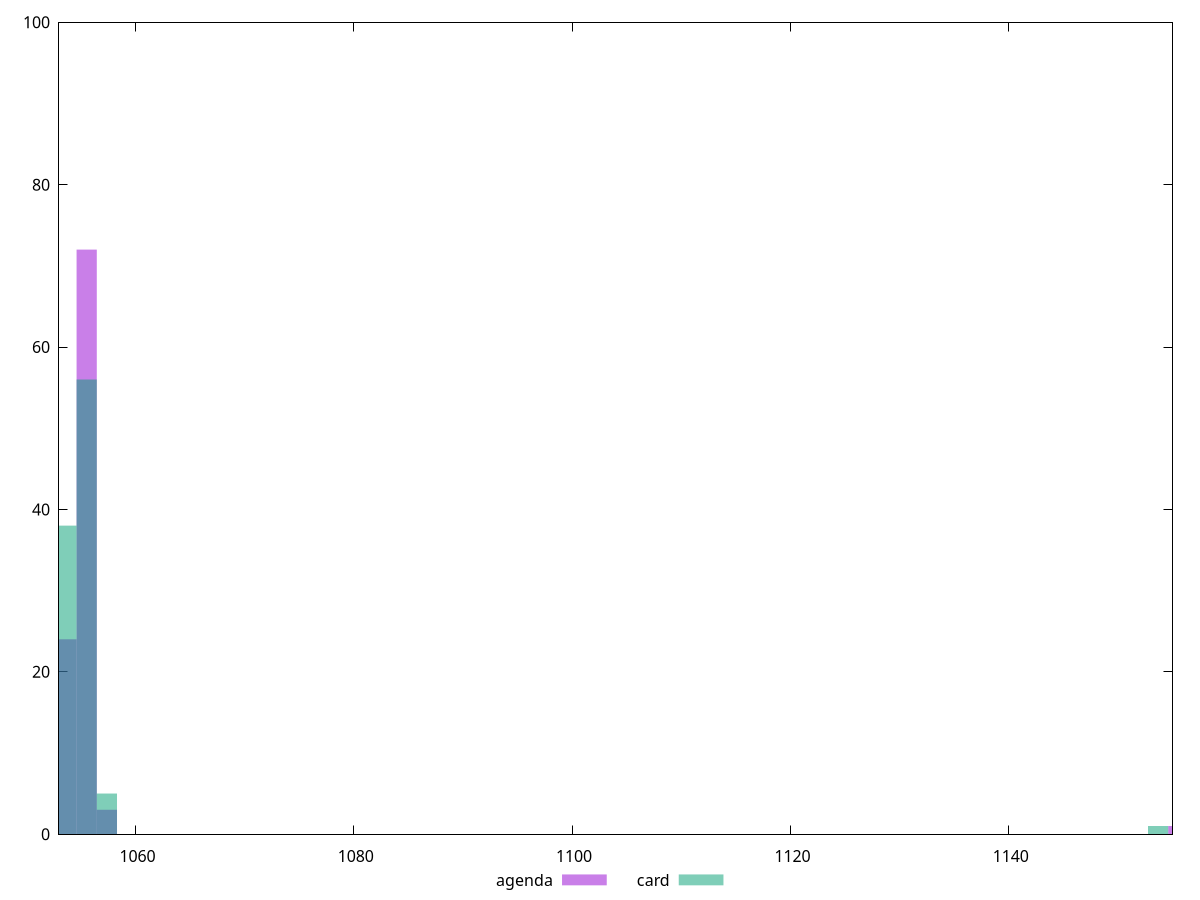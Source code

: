 reset

$agenda <<EOF
1155.5338260181734 1
1055.5357064589084 72
1057.3875234877837 3
1053.683889430033 24
EOF

$card <<EOF
1153.682008989298 1
1057.3875234877837 5
1055.5357064589084 56
1053.683889430033 38
EOF

set key outside below
set boxwidth 1.851817028875278
set xrange [1053:1155]
set yrange [0:100]
set trange [0:100]
set style fill transparent solid 0.5 noborder
set terminal svg size 640, 500 enhanced background rgb 'white'
set output "reports/report_00032_2021-02-25T10-28-15.087Z/uses-rel-preload/comparison/histogram/1_vs_2.svg"

plot $agenda title "agenda" with boxes, \
     $card title "card" with boxes

reset
